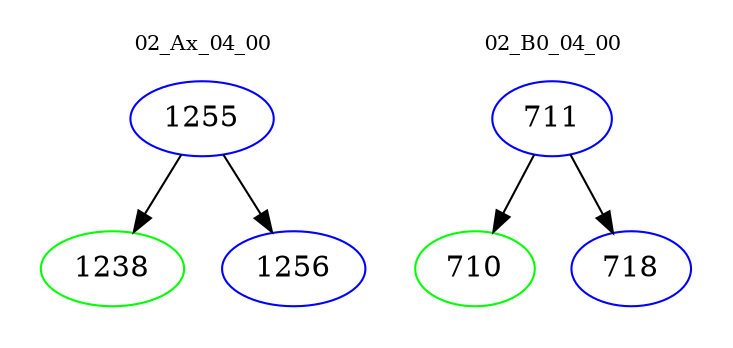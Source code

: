 digraph{
subgraph cluster_0 {
color = white
label = "02_Ax_04_00";
fontsize=10;
T0_1255 [label="1255", color="blue"]
T0_1255 -> T0_1238 [color="black"]
T0_1238 [label="1238", color="green"]
T0_1255 -> T0_1256 [color="black"]
T0_1256 [label="1256", color="blue"]
}
subgraph cluster_1 {
color = white
label = "02_B0_04_00";
fontsize=10;
T1_711 [label="711", color="blue"]
T1_711 -> T1_710 [color="black"]
T1_710 [label="710", color="green"]
T1_711 -> T1_718 [color="black"]
T1_718 [label="718", color="blue"]
}
}
